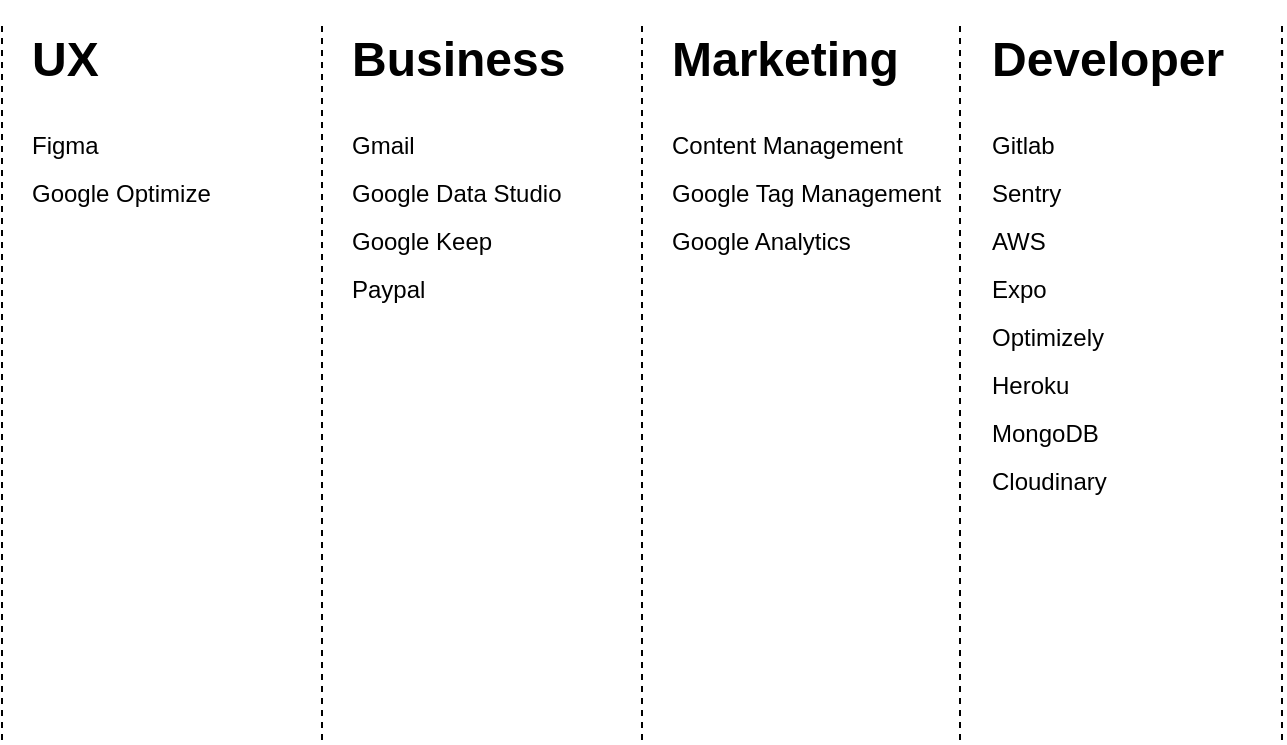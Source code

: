<mxfile version="13.0.9" type="device"><diagram id="_hEFVhPzbhWpzlld_kZh" name="Page-1"><mxGraphModel dx="946" dy="463" grid="1" gridSize="10" guides="1" tooltips="1" connect="1" arrows="1" fold="1" page="1" pageScale="1" pageWidth="827" pageHeight="1169" math="0" shadow="0"><root><mxCell id="0"/><mxCell id="1" parent="0"/><mxCell id="2spxD3mWx7TTwIJ4fZ6H-9" value="" style="endArrow=none;dashed=1;html=1;" edge="1" parent="1"><mxGeometry width="50" height="50" relative="1" as="geometry"><mxPoint x="360" y="400" as="sourcePoint"/><mxPoint x="360" y="40" as="targetPoint"/></mxGeometry></mxCell><mxCell id="2spxD3mWx7TTwIJ4fZ6H-11" value="&lt;p style=&quot;line-height: 200%&quot;&gt;&lt;/p&gt;&lt;h1&gt;Marketing&lt;/h1&gt;&lt;div style=&quot;line-height: 200%&quot;&gt;&lt;span&gt;Content Management&lt;/span&gt;&lt;br&gt;&lt;/div&gt;&lt;div style=&quot;line-height: 200%&quot;&gt;Google Tag Management&lt;/div&gt;&lt;div style=&quot;line-height: 200%&quot;&gt;Google Analytics&lt;/div&gt;&lt;p&gt;&lt;/p&gt;" style="text;html=1;strokeColor=none;fillColor=none;spacing=5;spacingTop=-20;whiteSpace=wrap;overflow=hidden;rounded=0;spacingLeft=10;" vertex="1" parent="1"><mxGeometry x="360" y="40" width="160" height="360" as="geometry"/></mxCell><mxCell id="2spxD3mWx7TTwIJ4fZ6H-13" value="&lt;p style=&quot;line-height: 200%&quot;&gt;&lt;/p&gt;&lt;h1&gt;UX&lt;/h1&gt;&lt;div style=&quot;line-height: 200%&quot;&gt;Figma&lt;/div&gt;&lt;div style=&quot;line-height: 200%&quot;&gt;Google Optimize&lt;br&gt;&lt;/div&gt;&lt;p&gt;&lt;/p&gt;" style="text;html=1;strokeColor=none;fillColor=none;spacing=5;spacingTop=-20;whiteSpace=wrap;overflow=hidden;rounded=0;spacingLeft=10;" vertex="1" parent="1"><mxGeometry x="40" y="40" width="160" height="360" as="geometry"/></mxCell><mxCell id="2spxD3mWx7TTwIJ4fZ6H-14" value="&lt;p style=&quot;line-height: 200%&quot;&gt;&lt;/p&gt;&lt;h1&gt;Developer&lt;/h1&gt;&lt;div style=&quot;line-height: 200%&quot;&gt;Gitlab&lt;/div&gt;&lt;div style=&quot;line-height: 200%&quot;&gt;Sentry&lt;/div&gt;&lt;div style=&quot;line-height: 200%&quot;&gt;AWS&lt;/div&gt;&lt;div style=&quot;line-height: 200%&quot;&gt;Expo&lt;/div&gt;&lt;div style=&quot;line-height: 200%&quot;&gt;Optimizely&lt;/div&gt;&lt;div style=&quot;line-height: 200%&quot;&gt;Heroku&lt;/div&gt;&lt;div style=&quot;line-height: 200%&quot;&gt;MongoDB&lt;/div&gt;&lt;div style=&quot;line-height: 200%&quot;&gt;Cloudinary&lt;/div&gt;&lt;p&gt;&lt;/p&gt;" style="text;html=1;strokeColor=none;fillColor=none;spacing=5;spacingTop=-20;whiteSpace=wrap;overflow=hidden;rounded=0;spacingLeft=10;" vertex="1" parent="1"><mxGeometry x="520" y="40" width="160" height="360" as="geometry"/></mxCell><mxCell id="2spxD3mWx7TTwIJ4fZ6H-15" value="&lt;p style=&quot;line-height: 200%&quot;&gt;&lt;/p&gt;&lt;h1&gt;Business&lt;/h1&gt;&lt;div style=&quot;line-height: 200%&quot;&gt;Gmail&lt;/div&gt;&lt;div style=&quot;line-height: 200%&quot;&gt;Google Data Studio&lt;/div&gt;&lt;div style=&quot;line-height: 200%&quot;&gt;Google Keep&lt;/div&gt;&lt;div style=&quot;line-height: 200%&quot;&gt;Paypal&lt;/div&gt;&lt;p&gt;&lt;/p&gt;" style="text;html=1;strokeColor=none;fillColor=none;spacing=5;spacingTop=-20;whiteSpace=wrap;overflow=hidden;rounded=0;spacingLeft=10;" vertex="1" parent="1"><mxGeometry x="200" y="40" width="160" height="360" as="geometry"/></mxCell><mxCell id="2spxD3mWx7TTwIJ4fZ6H-16" value="" style="endArrow=none;dashed=1;html=1;" edge="1" parent="1"><mxGeometry width="50" height="50" relative="1" as="geometry"><mxPoint x="200" y="400" as="sourcePoint"/><mxPoint x="200" y="40" as="targetPoint"/></mxGeometry></mxCell><mxCell id="2spxD3mWx7TTwIJ4fZ6H-17" value="" style="endArrow=none;dashed=1;html=1;" edge="1" parent="1"><mxGeometry width="50" height="50" relative="1" as="geometry"><mxPoint x="519" y="400" as="sourcePoint"/><mxPoint x="519" y="40" as="targetPoint"/></mxGeometry></mxCell><mxCell id="2spxD3mWx7TTwIJ4fZ6H-18" value="" style="endArrow=none;dashed=1;html=1;" edge="1" parent="1"><mxGeometry width="50" height="50" relative="1" as="geometry"><mxPoint x="40" y="400" as="sourcePoint"/><mxPoint x="40" y="40" as="targetPoint"/></mxGeometry></mxCell><mxCell id="2spxD3mWx7TTwIJ4fZ6H-19" value="" style="endArrow=none;dashed=1;html=1;" edge="1" parent="1"><mxGeometry width="50" height="50" relative="1" as="geometry"><mxPoint x="680" y="400" as="sourcePoint"/><mxPoint x="680" y="40" as="targetPoint"/></mxGeometry></mxCell></root></mxGraphModel></diagram></mxfile>